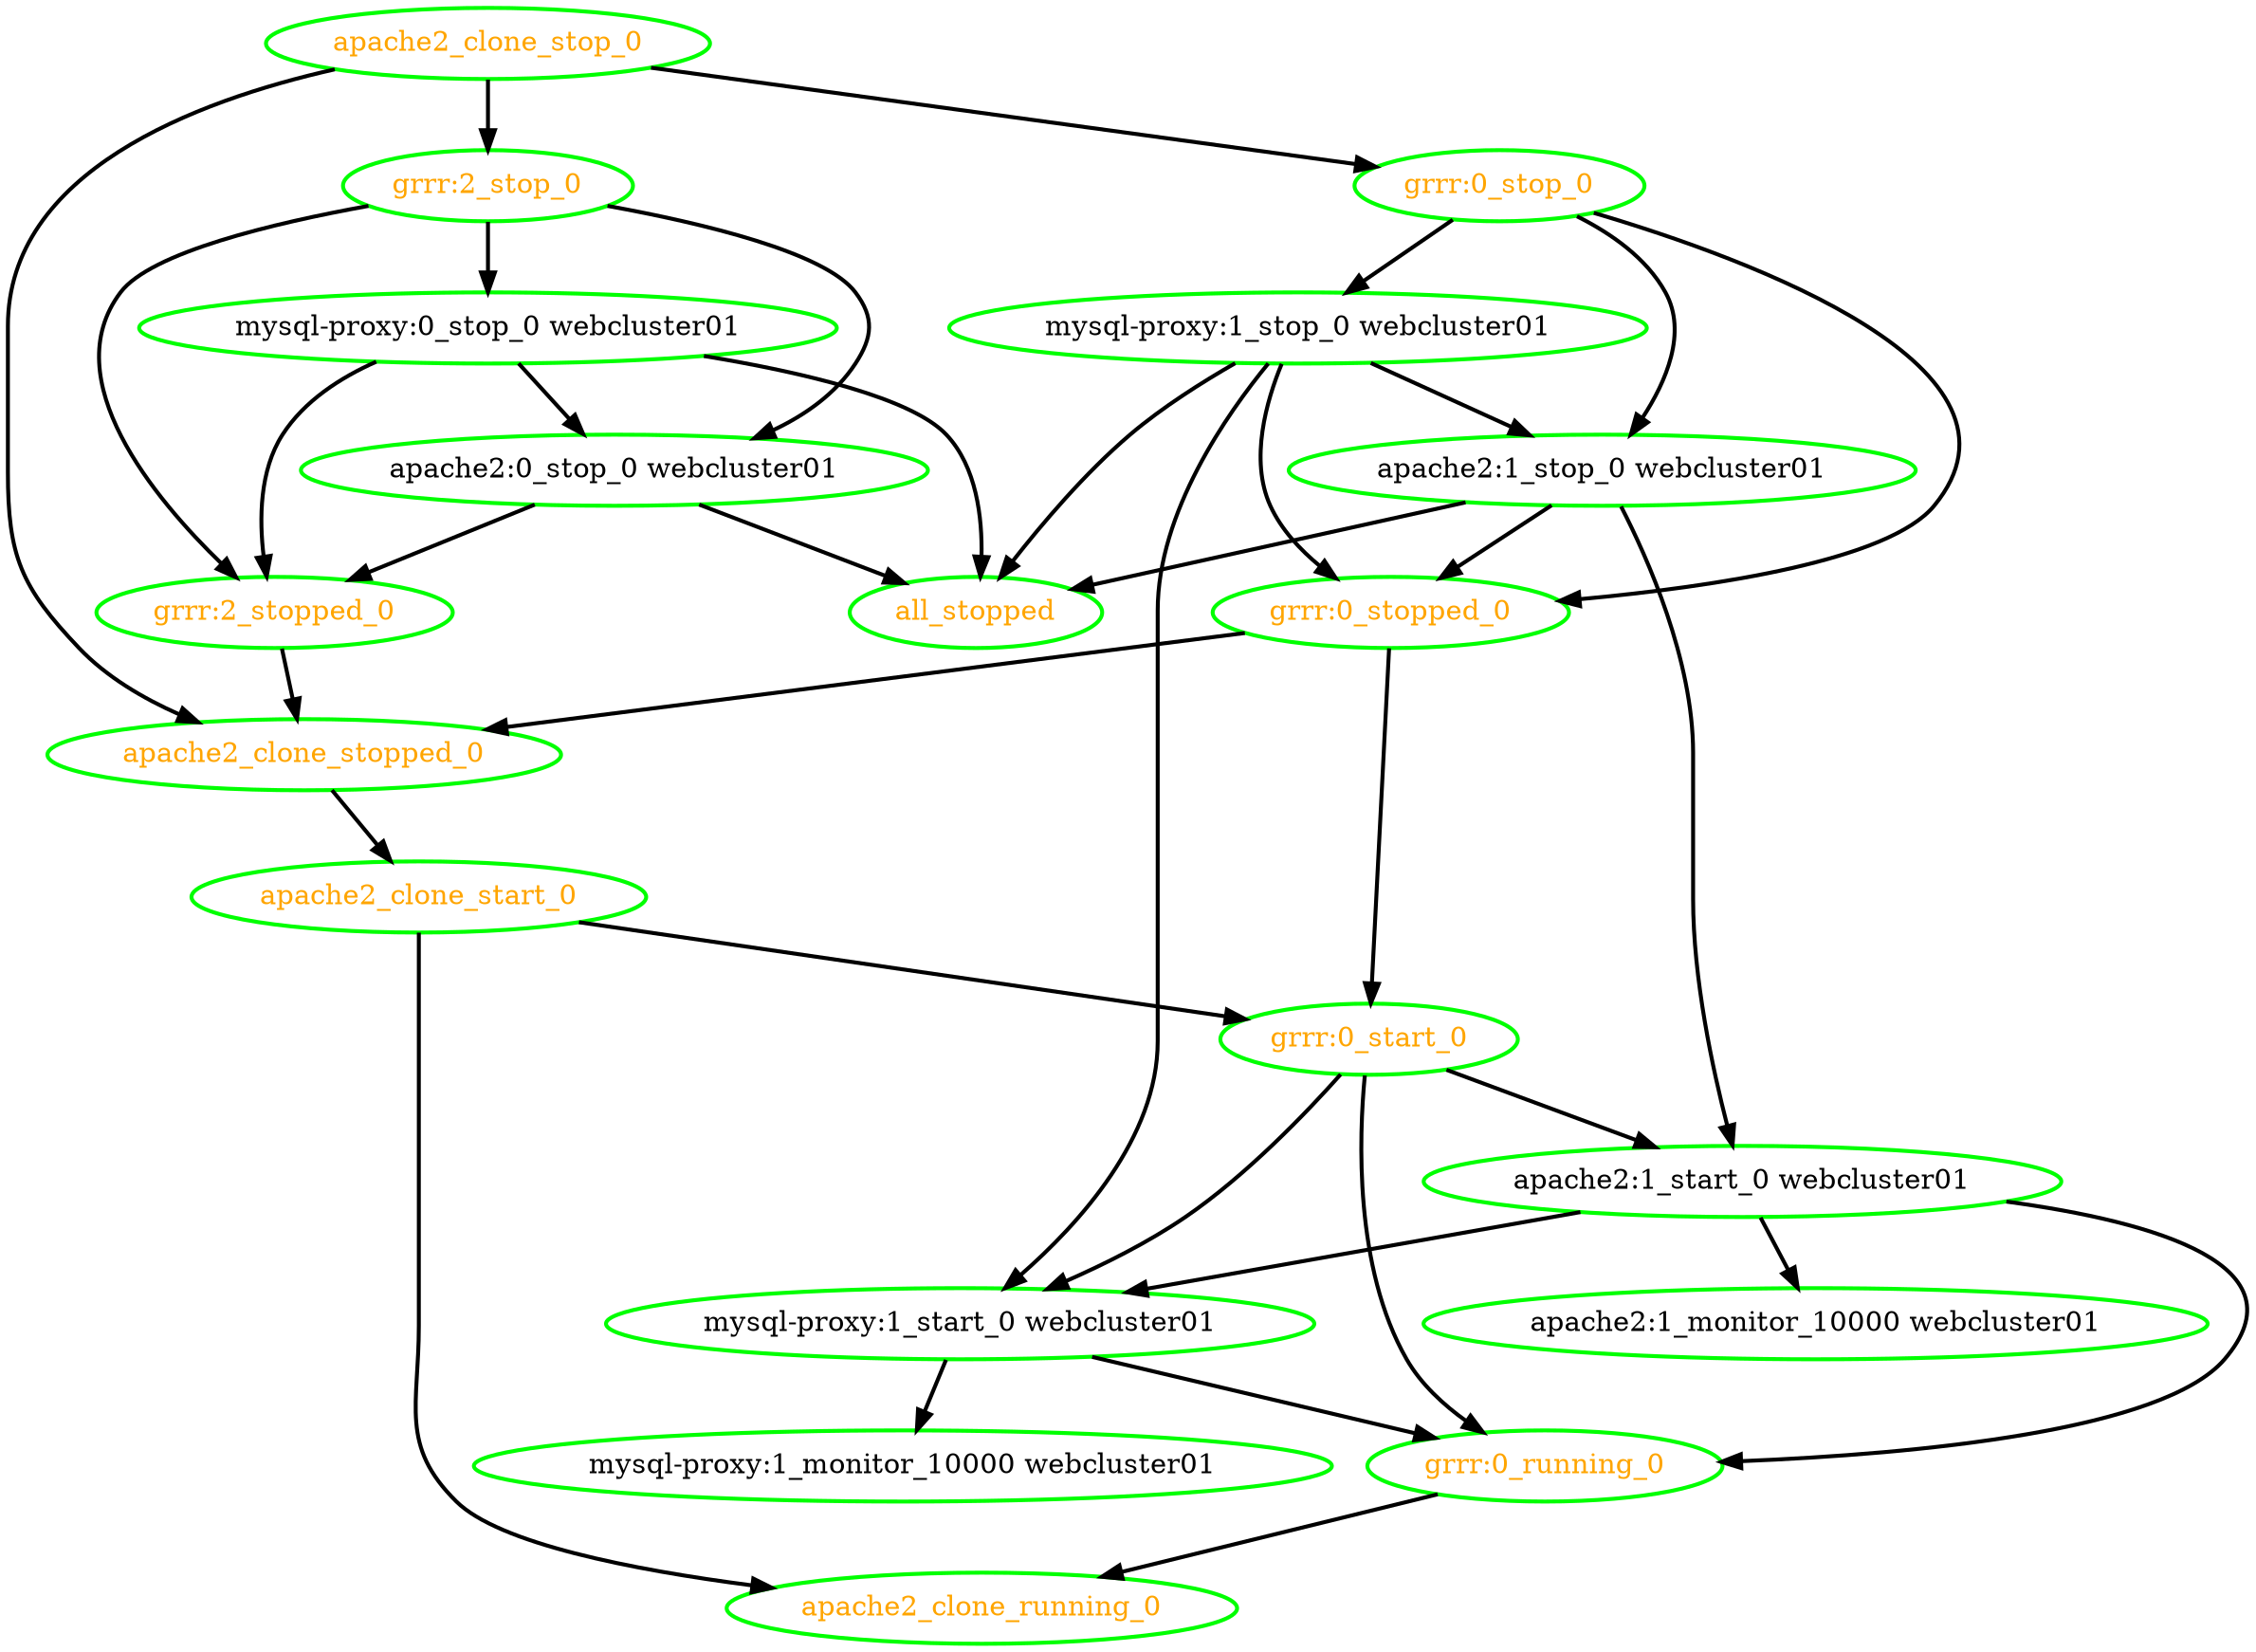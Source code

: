 digraph "g" {
"all_stopped" [ style=bold color="green" fontcolor="orange" ]
"apache2:0_stop_0 webcluster01" -> "all_stopped" [ style = bold]
"apache2:0_stop_0 webcluster01" -> "grrr:2_stopped_0" [ style = bold]
"apache2:0_stop_0 webcluster01" [ style=bold color="green" fontcolor="black"]
"apache2:1_monitor_10000 webcluster01" [ style=bold color="green" fontcolor="black" ]
"apache2:1_start_0 webcluster01" -> "apache2:1_monitor_10000 webcluster01" [ style = bold]
"apache2:1_start_0 webcluster01" -> "grrr:0_running_0" [ style = bold]
"apache2:1_start_0 webcluster01" -> "mysql-proxy:1_start_0 webcluster01" [ style = bold]
"apache2:1_start_0 webcluster01" [ style=bold color="green" fontcolor="black" ]
"apache2:1_stop_0 webcluster01" -> "all_stopped" [ style = bold]
"apache2:1_stop_0 webcluster01" -> "apache2:1_start_0 webcluster01" [ style = bold]
"apache2:1_stop_0 webcluster01" -> "grrr:0_stopped_0" [ style = bold]
"apache2:1_stop_0 webcluster01" [ style=bold color="green" fontcolor="black" ]
"apache2_clone_running_0" [ style=bold color="green" fontcolor="orange" ]
"apache2_clone_start_0" -> "apache2_clone_running_0" [ style = bold]
"apache2_clone_start_0" -> "grrr:0_start_0" [ style = bold]
"apache2_clone_start_0" [ style=bold color="green" fontcolor="orange" ]
"apache2_clone_stop_0" -> "apache2_clone_stopped_0" [ style = bold]
"apache2_clone_stop_0" -> "grrr:0_stop_0" [ style = bold]
"apache2_clone_stop_0" -> "grrr:2_stop_0" [ style = bold]
"apache2_clone_stop_0" [ style=bold color="green" fontcolor="orange" ]
"apache2_clone_stopped_0" -> "apache2_clone_start_0" [ style = bold]
"apache2_clone_stopped_0" [ style=bold color="green" fontcolor="orange" ]
"grrr:0_running_0" -> "apache2_clone_running_0" [ style = bold]
"grrr:0_running_0" [ style=bold color="green" fontcolor="orange"]
"grrr:0_start_0" -> "apache2:1_start_0 webcluster01" [ style = bold]
"grrr:0_start_0" -> "grrr:0_running_0" [ style = bold]
"grrr:0_start_0" -> "mysql-proxy:1_start_0 webcluster01" [ style = bold]
"grrr:0_start_0" [ style=bold color="green" fontcolor="orange"]
"grrr:0_stop_0" -> "apache2:1_stop_0 webcluster01" [ style = bold]
"grrr:0_stop_0" -> "grrr:0_stopped_0" [ style = bold]
"grrr:0_stop_0" -> "mysql-proxy:1_stop_0 webcluster01" [ style = bold]
"grrr:0_stop_0" [ style=bold color="green" fontcolor="orange"]
"grrr:0_stopped_0" -> "apache2_clone_stopped_0" [ style = bold]
"grrr:0_stopped_0" -> "grrr:0_start_0" [ style = bold]
"grrr:0_stopped_0" [ style=bold color="green" fontcolor="orange"]
"grrr:2_stop_0" -> "apache2:0_stop_0 webcluster01" [ style = bold]
"grrr:2_stop_0" -> "grrr:2_stopped_0" [ style = bold]
"grrr:2_stop_0" -> "mysql-proxy:0_stop_0 webcluster01" [ style = bold]
"grrr:2_stop_0" [ style=bold color="green" fontcolor="orange" ]
"grrr:2_stopped_0" -> "apache2_clone_stopped_0" [ style = bold]
"grrr:2_stopped_0" [ style=bold color="green" fontcolor="orange" ]
"mysql-proxy:0_stop_0 webcluster01" -> "all_stopped" [ style = bold]
"mysql-proxy:0_stop_0 webcluster01" -> "apache2:0_stop_0 webcluster01" [ style = bold]
"mysql-proxy:0_stop_0 webcluster01" -> "grrr:2_stopped_0" [ style = bold]
"mysql-proxy:0_stop_0 webcluster01" [ style=bold color="green" fontcolor="black"]
"mysql-proxy:1_monitor_10000 webcluster01" [ style=bold color="green" fontcolor="black" ]
"mysql-proxy:1_start_0 webcluster01" -> "grrr:0_running_0" [ style = bold]
"mysql-proxy:1_start_0 webcluster01" -> "mysql-proxy:1_monitor_10000 webcluster01" [ style = bold]
"mysql-proxy:1_start_0 webcluster01" [ style=bold color="green" fontcolor="black" ]
"mysql-proxy:1_stop_0 webcluster01" -> "all_stopped" [ style = bold]
"mysql-proxy:1_stop_0 webcluster01" -> "apache2:1_stop_0 webcluster01" [ style = bold]
"mysql-proxy:1_stop_0 webcluster01" -> "grrr:0_stopped_0" [ style = bold]
"mysql-proxy:1_stop_0 webcluster01" -> "mysql-proxy:1_start_0 webcluster01" [ style = bold]
"mysql-proxy:1_stop_0 webcluster01" [ style=bold color="green" fontcolor="black" ]
}
